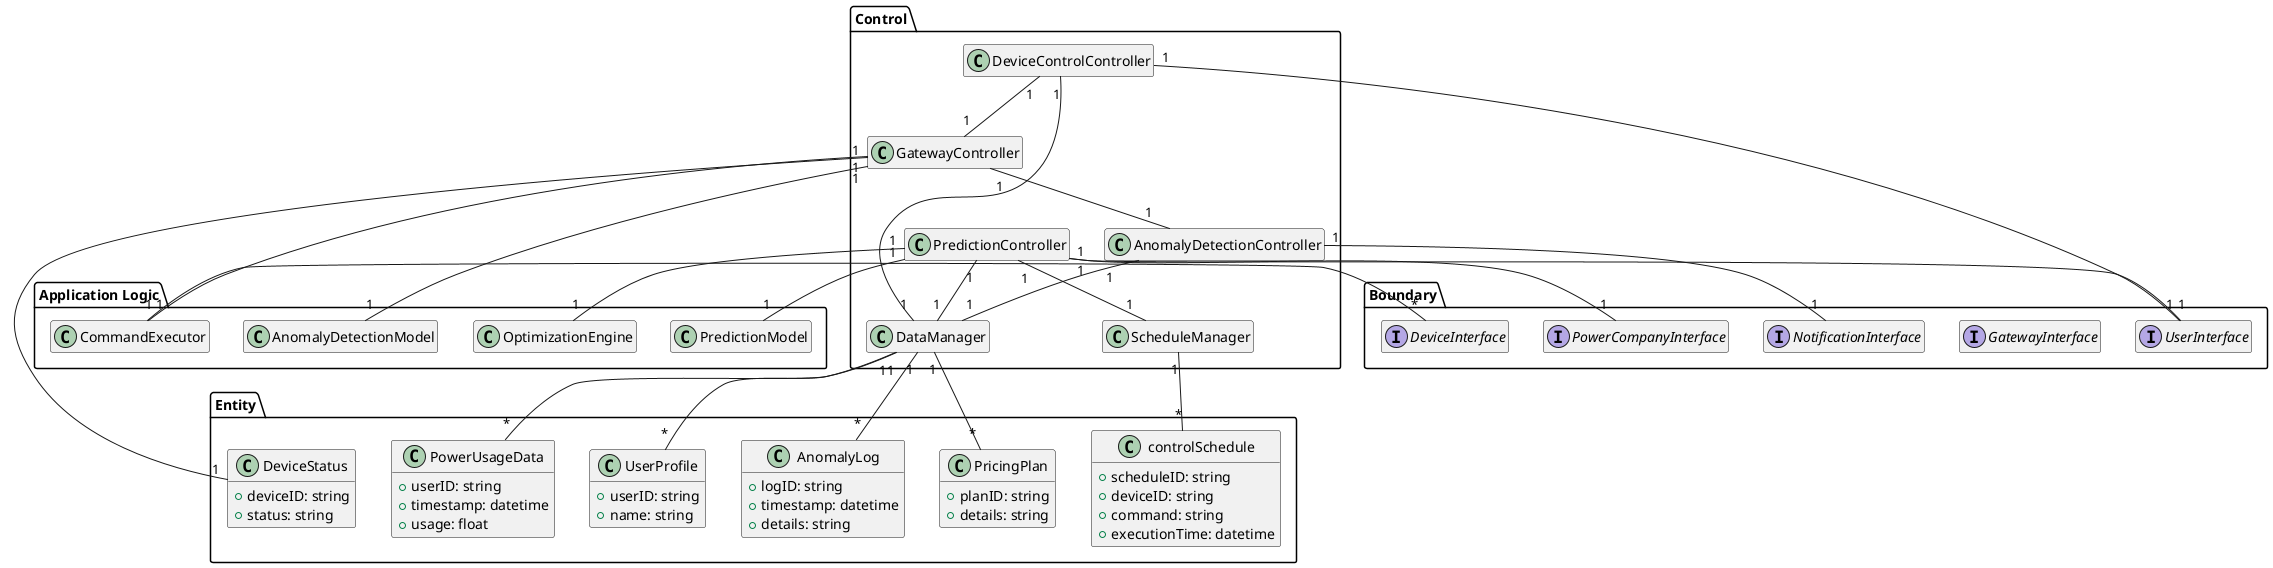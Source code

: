 @startuml
hide empty members

' Boundaries
package "Boundary" {
  interface UserInterface
  interface GatewayInterface
  interface PowerCompanyInterface
  interface NotificationInterface
  interface DeviceInterface
}

' Controls
package "Control" {
  class PredictionController
  class DeviceControlController
  class AnomalyDetectionController
  class DataManager
  class GatewayController
  class ScheduleManager
}

' Entities
package "Entity" {
  class PowerUsageData {
    + userID: string
    + timestamp: datetime
    + usage: float
  }
  class PricingPlan {
    + planID: string
    + details: string
  }
  class DeviceStatus {
    + deviceID: string
    + status: string
  }
  class AnomalyLog {
    + logID: string
    + timestamp: datetime
    + details: string
  }
  class UserProfile {
    + userID: string
    + name: string
  }
  class controlSchedule {
   + scheduleID: string
   + deviceID: string
   + command: string
   + executionTime: datetime
  }
}

' Application Logic
package "Application Logic" {
  class PredictionModel
  class OptimizationEngine
  class AnomalyDetectionModel
  class CommandExecutor
}

' Relationships

' User -> System
UserInterface "1" -- "1" PredictionController
UserInterface "1" -- "1" DeviceControlController

' Prediction Flow
PredictionController "1" -- "1" DataManager
PredictionController "1" -- "1" PowerCompanyInterface
PredictionController "1" -- "1" PredictionModel
PredictionController "1" -- "1" OptimizationEngine
PredictionController "1" -- "1" ScheduleManager

' Control Flow
DeviceControlController "1" -- "1" GatewayController
DeviceControlController "1" -- "1" DataManager
GatewayController "1" -- "1" CommandExecutor
CommandExecutor "1" -- "*" DeviceInterface
GatewayController "1" -- "1" DeviceStatus

' Anomaly Flow
GatewayController "1" -- "1" AnomalyDetectionModel
GatewayController "1" -- "1" AnomalyDetectionController
AnomalyDetectionController "1" -- "1" NotificationInterface
AnomalyDetectionController "1" -- "1" DataManager

' Data Management & Scheduling
DataManager "1" -- "*" PowerUsageData
DataManager "1" -- "*" PricingPlan
DataManager "1" -- "*" UserProfile
DataManager "1" -- "*" AnomalyLog
ScheduleManager "1" -- "*" controlSchedule

@enduml